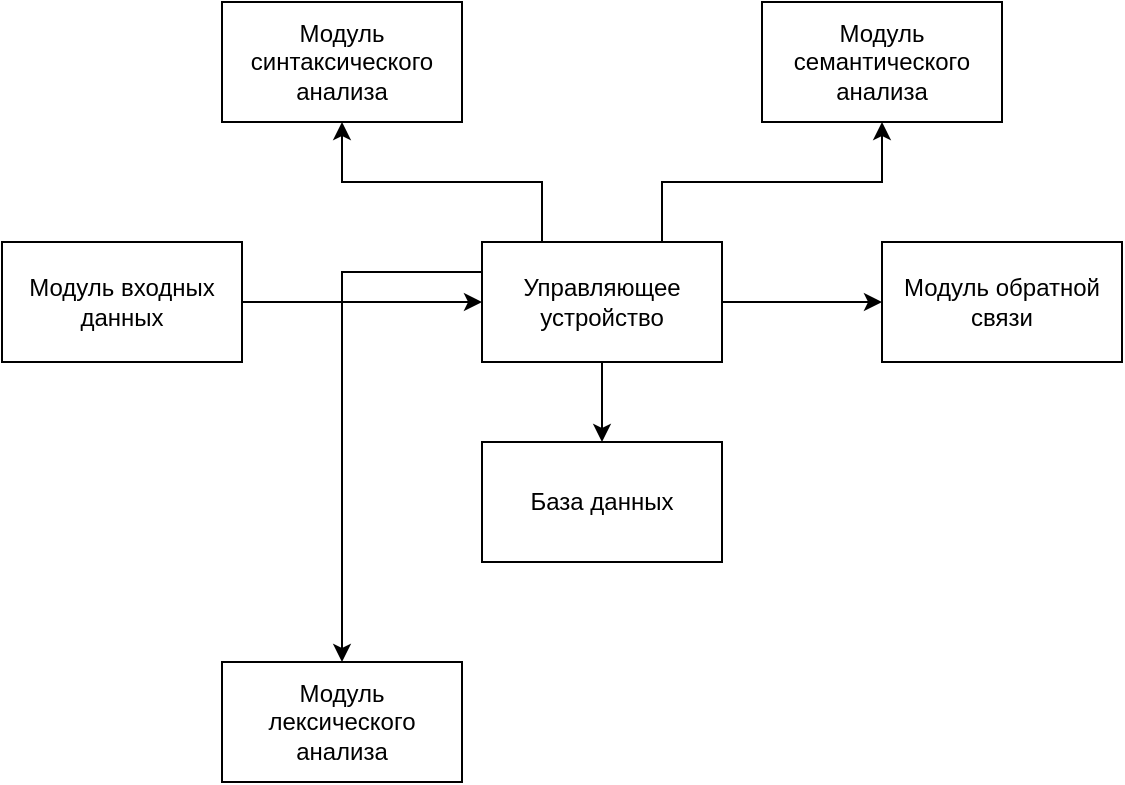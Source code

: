 <mxfile version="27.0.9">
  <diagram name="Страница — 1" id="RF5MCiim8KqxoUMHWH90">
    <mxGraphModel dx="1251" dy="660" grid="1" gridSize="10" guides="1" tooltips="1" connect="1" arrows="1" fold="1" page="1" pageScale="1" pageWidth="827" pageHeight="1169" math="0" shadow="0">
      <root>
        <mxCell id="0" />
        <mxCell id="1" parent="0" />
        <mxCell id="rSCFhkNv_R6OZtYW9Dr3-8" style="edgeStyle=orthogonalEdgeStyle;rounded=0;orthogonalLoop=1;jettySize=auto;html=1;exitX=1;exitY=0.5;exitDx=0;exitDy=0;entryX=0;entryY=0.5;entryDx=0;entryDy=0;" edge="1" parent="1" source="rSCFhkNv_R6OZtYW9Dr3-1" target="rSCFhkNv_R6OZtYW9Dr3-2">
          <mxGeometry relative="1" as="geometry" />
        </mxCell>
        <mxCell id="rSCFhkNv_R6OZtYW9Dr3-1" value="Модуль входных данных" style="rounded=0;whiteSpace=wrap;html=1;" vertex="1" parent="1">
          <mxGeometry x="60" y="270" width="120" height="60" as="geometry" />
        </mxCell>
        <mxCell id="rSCFhkNv_R6OZtYW9Dr3-9" style="edgeStyle=orthogonalEdgeStyle;rounded=0;orthogonalLoop=1;jettySize=auto;html=1;exitX=0.5;exitY=1;exitDx=0;exitDy=0;entryX=0.5;entryY=0;entryDx=0;entryDy=0;" edge="1" parent="1" source="rSCFhkNv_R6OZtYW9Dr3-2" target="rSCFhkNv_R6OZtYW9Dr3-3">
          <mxGeometry relative="1" as="geometry" />
        </mxCell>
        <mxCell id="rSCFhkNv_R6OZtYW9Dr3-10" style="edgeStyle=orthogonalEdgeStyle;rounded=0;orthogonalLoop=1;jettySize=auto;html=1;exitX=1;exitY=0.5;exitDx=0;exitDy=0;" edge="1" parent="1" source="rSCFhkNv_R6OZtYW9Dr3-2" target="rSCFhkNv_R6OZtYW9Dr3-7">
          <mxGeometry relative="1" as="geometry" />
        </mxCell>
        <mxCell id="rSCFhkNv_R6OZtYW9Dr3-14" style="edgeStyle=orthogonalEdgeStyle;rounded=0;orthogonalLoop=1;jettySize=auto;html=1;exitX=0.75;exitY=0;exitDx=0;exitDy=0;entryX=0.5;entryY=1;entryDx=0;entryDy=0;" edge="1" parent="1" source="rSCFhkNv_R6OZtYW9Dr3-2" target="rSCFhkNv_R6OZtYW9Dr3-6">
          <mxGeometry relative="1" as="geometry" />
        </mxCell>
        <mxCell id="rSCFhkNv_R6OZtYW9Dr3-15" style="edgeStyle=orthogonalEdgeStyle;rounded=0;orthogonalLoop=1;jettySize=auto;html=1;exitX=0.25;exitY=0;exitDx=0;exitDy=0;entryX=0.5;entryY=1;entryDx=0;entryDy=0;" edge="1" parent="1" source="rSCFhkNv_R6OZtYW9Dr3-2" target="rSCFhkNv_R6OZtYW9Dr3-5">
          <mxGeometry relative="1" as="geometry" />
        </mxCell>
        <mxCell id="rSCFhkNv_R6OZtYW9Dr3-16" style="edgeStyle=orthogonalEdgeStyle;rounded=0;orthogonalLoop=1;jettySize=auto;html=1;exitX=0;exitY=0.25;exitDx=0;exitDy=0;entryX=0.5;entryY=0;entryDx=0;entryDy=0;" edge="1" parent="1" source="rSCFhkNv_R6OZtYW9Dr3-2" target="rSCFhkNv_R6OZtYW9Dr3-4">
          <mxGeometry relative="1" as="geometry" />
        </mxCell>
        <mxCell id="rSCFhkNv_R6OZtYW9Dr3-2" value="Управляющее устройство" style="rounded=0;whiteSpace=wrap;html=1;" vertex="1" parent="1">
          <mxGeometry x="300" y="270" width="120" height="60" as="geometry" />
        </mxCell>
        <mxCell id="rSCFhkNv_R6OZtYW9Dr3-3" value="База данных" style="rounded=0;whiteSpace=wrap;html=1;" vertex="1" parent="1">
          <mxGeometry x="300" y="370" width="120" height="60" as="geometry" />
        </mxCell>
        <mxCell id="rSCFhkNv_R6OZtYW9Dr3-4" value="Модуль лексического анализа" style="rounded=0;whiteSpace=wrap;html=1;" vertex="1" parent="1">
          <mxGeometry x="170" y="480" width="120" height="60" as="geometry" />
        </mxCell>
        <mxCell id="rSCFhkNv_R6OZtYW9Dr3-5" value="Модуль синтаксического анализа" style="rounded=0;whiteSpace=wrap;html=1;" vertex="1" parent="1">
          <mxGeometry x="170" y="150" width="120" height="60" as="geometry" />
        </mxCell>
        <mxCell id="rSCFhkNv_R6OZtYW9Dr3-6" value="Модуль семантического анализа" style="rounded=0;whiteSpace=wrap;html=1;" vertex="1" parent="1">
          <mxGeometry x="440" y="150" width="120" height="60" as="geometry" />
        </mxCell>
        <mxCell id="rSCFhkNv_R6OZtYW9Dr3-7" value="Модуль обратной связи" style="rounded=0;whiteSpace=wrap;html=1;" vertex="1" parent="1">
          <mxGeometry x="500" y="270" width="120" height="60" as="geometry" />
        </mxCell>
      </root>
    </mxGraphModel>
  </diagram>
</mxfile>
